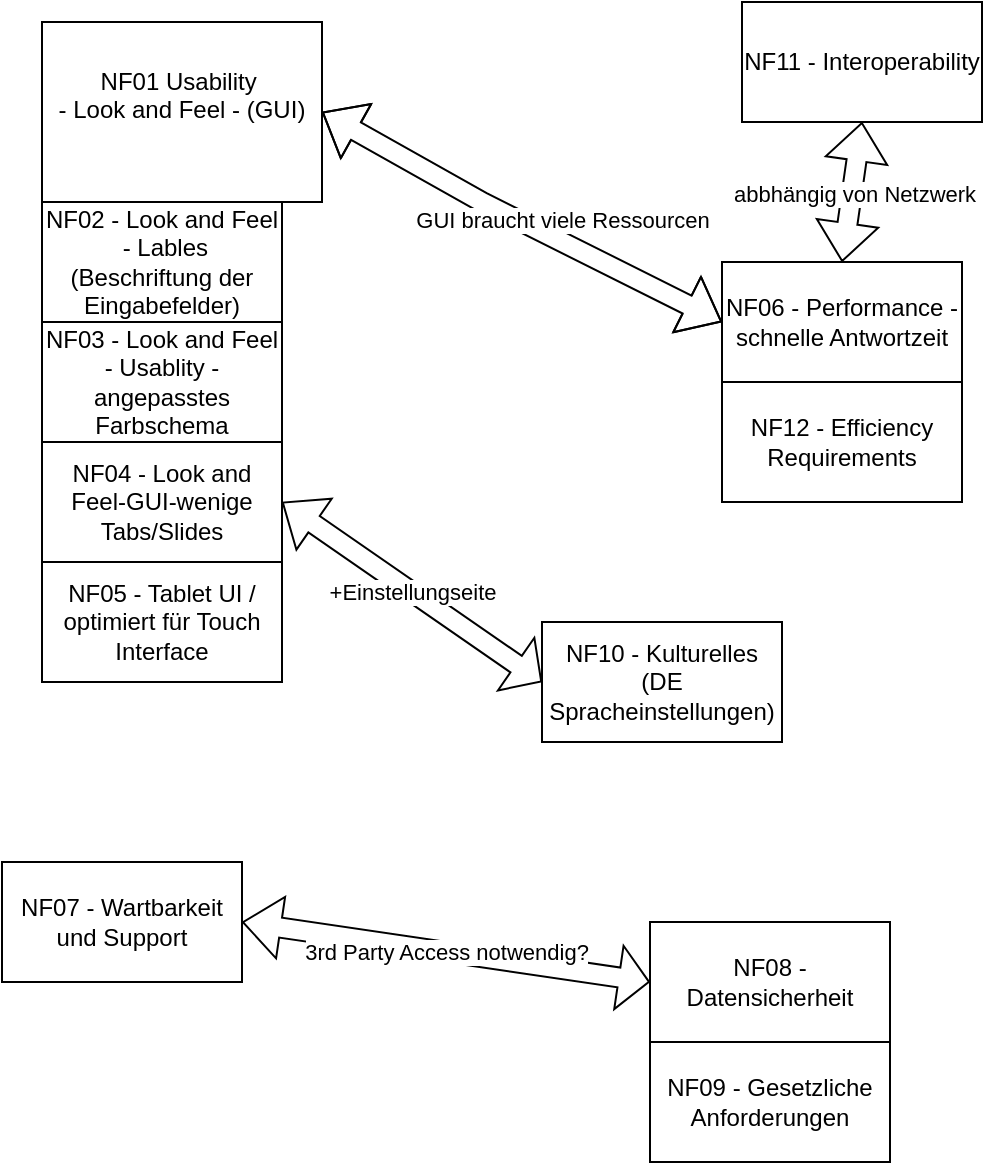 <mxfile version="24.8.6">
  <diagram name="Seite-1" id="DnXB-zZTz2Z56x0SJixp">
    <mxGraphModel dx="1562" dy="817" grid="1" gridSize="10" guides="1" tooltips="1" connect="1" arrows="1" fold="1" page="1" pageScale="1" pageWidth="827" pageHeight="1169" math="0" shadow="0">
      <root>
        <mxCell id="0" />
        <mxCell id="1" parent="0" />
        <mxCell id="53tc38JX_SwPdcK8660q-1" value="NF04 - Look and Feel-GUI-wenige Tabs/Slides" style="rounded=0;whiteSpace=wrap;html=1;" parent="1" vertex="1">
          <mxGeometry x="110" y="490" width="120" height="60" as="geometry" />
        </mxCell>
        <mxCell id="TPI1LNmROSnbRB8zEQOW-5" value="NF03 -&amp;nbsp;Look and Feel - Usablity - angepasstes Farbschema" style="rounded=0;whiteSpace=wrap;html=1;" parent="1" vertex="1">
          <mxGeometry x="110" y="430" width="120" height="60" as="geometry" />
        </mxCell>
        <mxCell id="53tc38JX_SwPdcK8660q-2" value="NF05 - Tablet UI / optimiert für Touch Interface" style="rounded=0;whiteSpace=wrap;html=1;" parent="1" vertex="1">
          <mxGeometry x="110" y="550" width="120" height="60" as="geometry" />
        </mxCell>
        <mxCell id="BMYMCdN_uTUJN-gc38pX-7" value="NF06 - Performance - schnelle Antwortzeit" style="rounded=0;whiteSpace=wrap;html=1;" parent="1" vertex="1">
          <mxGeometry x="450" y="400" width="120" height="60" as="geometry" />
        </mxCell>
        <mxCell id="BMYMCdN_uTUJN-gc38pX-8" value="NF07 - Wartbarkeit und Support" style="rounded=0;whiteSpace=wrap;html=1;" parent="1" vertex="1">
          <mxGeometry x="90" y="700" width="120" height="60" as="geometry" />
        </mxCell>
        <mxCell id="BMYMCdN_uTUJN-gc38pX-9" value="NF08 - Datensicherheit" style="rounded=0;whiteSpace=wrap;html=1;" parent="1" vertex="1">
          <mxGeometry x="414" y="730" width="120" height="60" as="geometry" />
        </mxCell>
        <mxCell id="BMYMCdN_uTUJN-gc38pX-10" value="NF09 - Gesetzliche Anforderungen" style="rounded=0;whiteSpace=wrap;html=1;" parent="1" vertex="1">
          <mxGeometry x="414" y="790" width="120" height="60" as="geometry" />
        </mxCell>
        <mxCell id="BMYMCdN_uTUJN-gc38pX-11" value="NF10 - Kulturelles (DE Spracheinstellungen)" style="rounded=0;whiteSpace=wrap;html=1;" parent="1" vertex="1">
          <mxGeometry x="360" y="580" width="120" height="60" as="geometry" />
        </mxCell>
        <mxCell id="BMYMCdN_uTUJN-gc38pX-21" value="NF02 - Look and Feel&lt;div&gt;&amp;nbsp;- Lables&lt;div&gt;(Beschriftung der Eingabefelder)&lt;/div&gt;&lt;/div&gt;" style="rounded=0;whiteSpace=wrap;html=1;" parent="1" vertex="1">
          <mxGeometry x="110" y="370" width="120" height="60" as="geometry" />
        </mxCell>
        <mxCell id="BMYMCdN_uTUJN-gc38pX-22" value="NF01&amp;nbsp;&lt;span style=&quot;background-color: initial;&quot;&gt;Usability&amp;nbsp;&lt;/span&gt;&lt;div&gt;&lt;div style=&quot;font-size: 14px;&quot;&gt;&lt;div style=&quot;font-size: 12px; text-align: left; text-wrap-mode: nowrap;&quot;&gt;&lt;span style=&quot;text-align: center; text-wrap-mode: wrap;&quot;&gt;- Look and Feel - (GUI&lt;/span&gt;&lt;span style=&quot;text-align: center; text-wrap-mode: wrap; background-color: initial;&quot;&gt;)&lt;/span&gt;&lt;/div&gt;&lt;div&gt;&lt;span style=&quot;text-align: center; text-wrap-mode: wrap; background-color: initial;&quot;&gt;&lt;br&gt;&lt;/span&gt;&lt;/div&gt;&lt;/div&gt;&lt;/div&gt;" style="rounded=0;whiteSpace=wrap;html=1;" parent="1" vertex="1">
          <mxGeometry x="110" y="280" width="140" height="90" as="geometry" />
        </mxCell>
        <mxCell id="9yBHiL9fVLpHj2R266I5-1" value="" style="shape=flexArrow;endArrow=classic;startArrow=classic;html=1;rounded=0;exitX=1;exitY=0.5;exitDx=0;exitDy=0;entryX=0;entryY=0.5;entryDx=0;entryDy=0;" parent="1" source="BMYMCdN_uTUJN-gc38pX-22" edge="1" target="BMYMCdN_uTUJN-gc38pX-7">
          <mxGeometry width="100" height="100" relative="1" as="geometry">
            <mxPoint x="380" y="590" as="sourcePoint" />
            <mxPoint x="360" y="430" as="targetPoint" />
            <Array as="points">
              <mxPoint x="330" y="370" />
            </Array>
          </mxGeometry>
        </mxCell>
        <mxCell id="9yBHiL9fVLpHj2R266I5-4" value="GUI braucht viele Ressourcen" style="edgeLabel;html=1;align=center;verticalAlign=middle;resizable=0;points=[];" parent="9yBHiL9fVLpHj2R266I5-1" vertex="1" connectable="0">
          <mxGeometry x="0.003" y="1" relative="1" as="geometry">
            <mxPoint x="20" as="offset" />
          </mxGeometry>
        </mxCell>
        <mxCell id="9yBHiL9fVLpHj2R266I5-3" value="+Einstellungseite" style="shape=flexArrow;endArrow=classic;startArrow=classic;html=1;rounded=0;exitX=1;exitY=0.5;exitDx=0;exitDy=0;endWidth=21;endSize=4.74;entryX=0;entryY=0.5;entryDx=0;entryDy=0;" parent="1" target="BMYMCdN_uTUJN-gc38pX-11" edge="1">
          <mxGeometry width="100" height="100" relative="1" as="geometry">
            <mxPoint x="230" y="520" as="sourcePoint" />
            <mxPoint x="340" y="625" as="targetPoint" />
            <Array as="points" />
          </mxGeometry>
        </mxCell>
        <mxCell id="9yBHiL9fVLpHj2R266I5-5" value="3rd Party Access notwendig?" style="shape=flexArrow;endArrow=classic;startArrow=classic;html=1;rounded=0;exitX=1;exitY=0.5;exitDx=0;exitDy=0;endWidth=21;endSize=4.74;entryX=0;entryY=0.5;entryDx=0;entryDy=0;" parent="1" source="BMYMCdN_uTUJN-gc38pX-8" target="BMYMCdN_uTUJN-gc38pX-9" edge="1">
          <mxGeometry width="100" height="100" relative="1" as="geometry">
            <mxPoint x="230" y="715" as="sourcePoint" />
            <mxPoint x="350" y="700" as="targetPoint" />
            <Array as="points" />
          </mxGeometry>
        </mxCell>
        <mxCell id="9yBHiL9fVLpHj2R266I5-6" value="NF11 - Interoperability" style="rounded=0;whiteSpace=wrap;html=1;" parent="1" vertex="1">
          <mxGeometry x="460" y="270" width="120" height="60" as="geometry" />
        </mxCell>
        <mxCell id="9yBHiL9fVLpHj2R266I5-7" value="" style="shape=flexArrow;endArrow=classic;startArrow=classic;html=1;rounded=0;entryX=0.5;entryY=1;entryDx=0;entryDy=0;exitX=0.5;exitY=0;exitDx=0;exitDy=0;" parent="1" target="9yBHiL9fVLpHj2R266I5-6" edge="1" source="BMYMCdN_uTUJN-gc38pX-7">
          <mxGeometry width="100" height="100" relative="1" as="geometry">
            <mxPoint x="450" y="430" as="sourcePoint" />
            <mxPoint x="550" y="330" as="targetPoint" />
          </mxGeometry>
        </mxCell>
        <mxCell id="9yBHiL9fVLpHj2R266I5-9" value="abbhängig von Netzwerk" style="edgeLabel;html=1;align=center;verticalAlign=middle;resizable=0;points=[];" parent="9yBHiL9fVLpHj2R266I5-7" vertex="1" connectable="0">
          <mxGeometry x="-0.019" y="-1" relative="1" as="geometry">
            <mxPoint as="offset" />
          </mxGeometry>
        </mxCell>
        <mxCell id="RjCv3SZ7kCJWbtb7FEH8-1" value="NF12 - Efficiency Requirements" style="rounded=0;whiteSpace=wrap;html=1;" vertex="1" parent="1">
          <mxGeometry x="450" y="460" width="120" height="60" as="geometry" />
        </mxCell>
      </root>
    </mxGraphModel>
  </diagram>
</mxfile>

